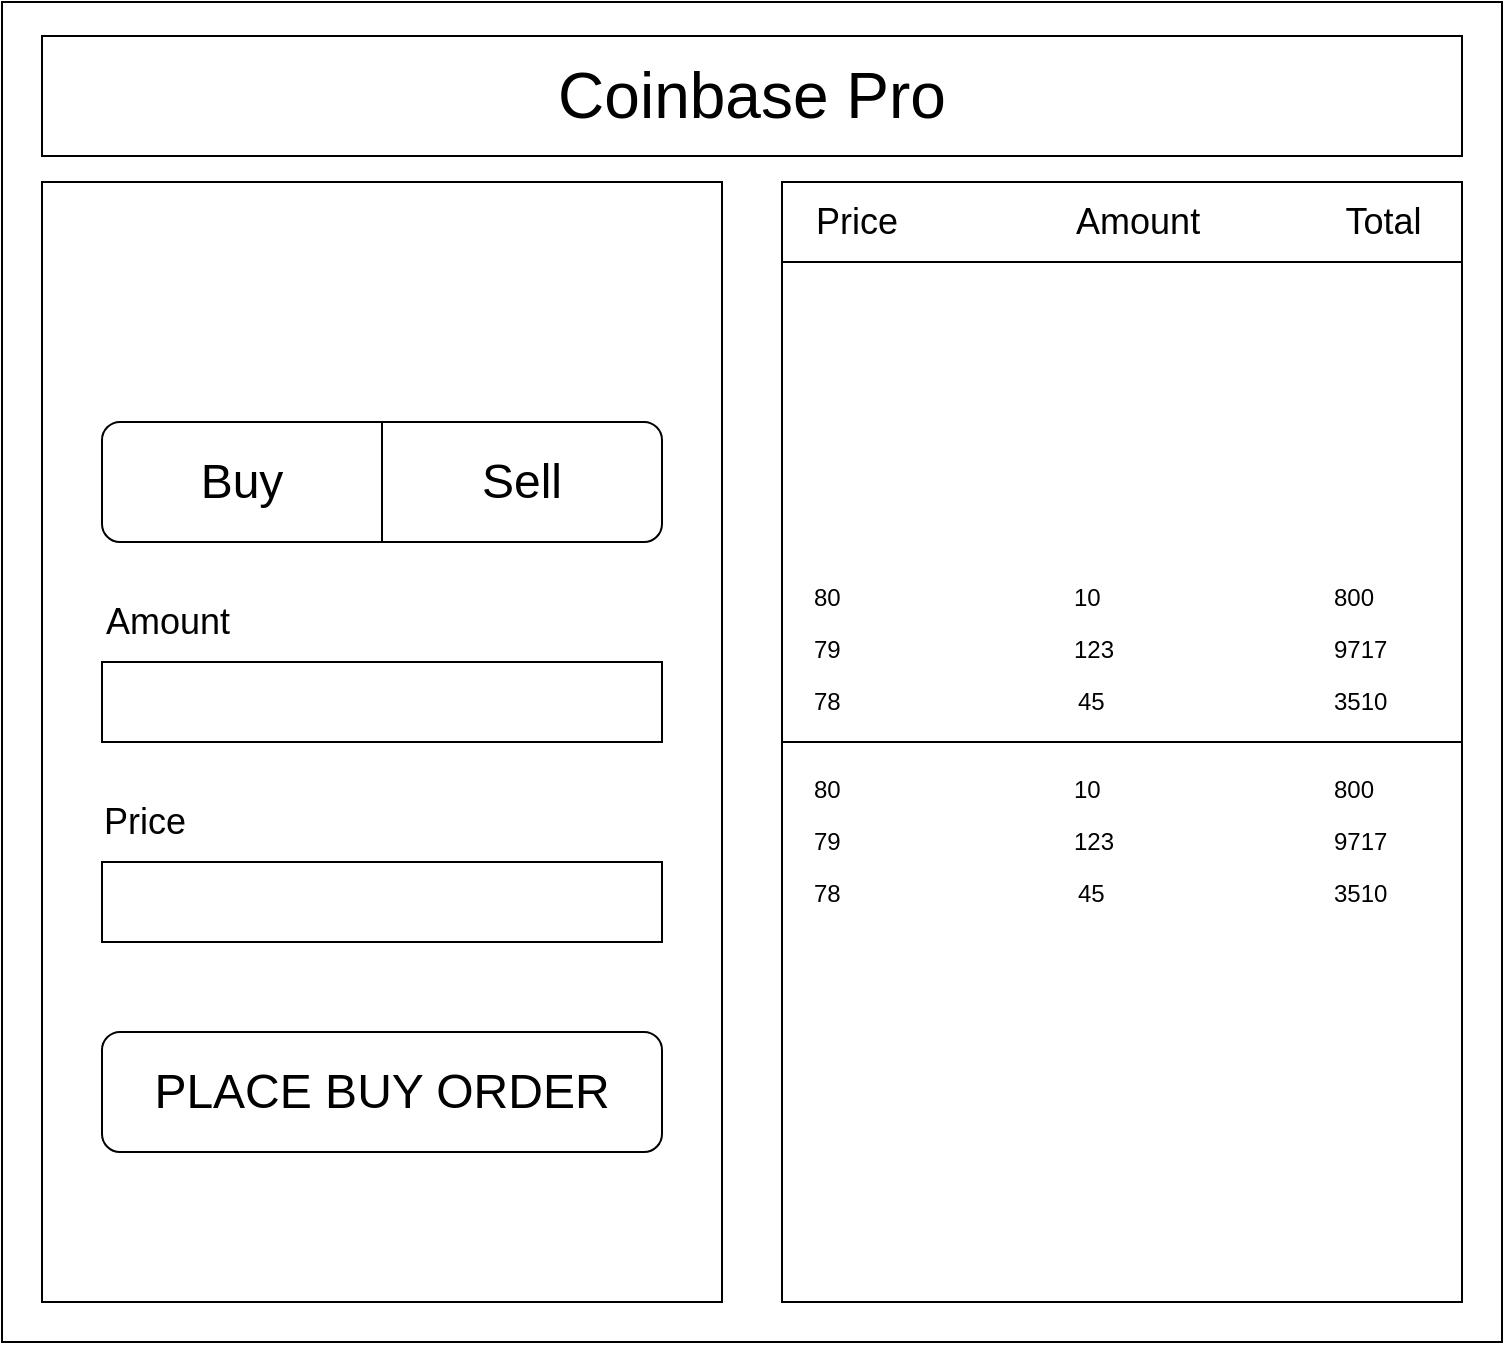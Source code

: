 <mxfile version="15.2.7" type="device"><diagram id="omubYVOUYGW8xhmpHOBf" name="Page-1"><mxGraphModel dx="1527" dy="1019" grid="1" gridSize="10" guides="1" tooltips="1" connect="1" arrows="1" fold="1" page="1" pageScale="1" pageWidth="850" pageHeight="1100" math="0" shadow="0"><root><mxCell id="0"/><mxCell id="1" parent="0"/><mxCell id="eZu_4hw7z1QrpXnwcHwY-1" value="" style="rounded=0;whiteSpace=wrap;html=1;" vertex="1" parent="1"><mxGeometry x="50" y="50" width="750" height="670" as="geometry"/></mxCell><mxCell id="eZu_4hw7z1QrpXnwcHwY-2" value="" style="rounded=0;whiteSpace=wrap;html=1;" vertex="1" parent="1"><mxGeometry x="440" y="140" width="340" height="560" as="geometry"/></mxCell><mxCell id="eZu_4hw7z1QrpXnwcHwY-9" value="" style="group" vertex="1" connectable="0" parent="1"><mxGeometry x="70" y="140" width="340" height="560" as="geometry"/></mxCell><mxCell id="eZu_4hw7z1QrpXnwcHwY-3" value="" style="rounded=0;whiteSpace=wrap;html=1;" vertex="1" parent="eZu_4hw7z1QrpXnwcHwY-9"><mxGeometry width="340" height="560" as="geometry"/></mxCell><mxCell id="eZu_4hw7z1QrpXnwcHwY-15" value="" style="group" vertex="1" connectable="0" parent="eZu_4hw7z1QrpXnwcHwY-9"><mxGeometry x="30" y="210" width="280" height="70" as="geometry"/></mxCell><mxCell id="eZu_4hw7z1QrpXnwcHwY-11" value="" style="rounded=0;whiteSpace=wrap;html=1;" vertex="1" parent="eZu_4hw7z1QrpXnwcHwY-15"><mxGeometry y="30" width="280" height="40" as="geometry"/></mxCell><mxCell id="eZu_4hw7z1QrpXnwcHwY-12" value="&lt;font style=&quot;font-size: 18px&quot;&gt;Amount&lt;/font&gt;" style="text;html=1;strokeColor=none;fillColor=none;align=center;verticalAlign=middle;whiteSpace=wrap;rounded=0;" vertex="1" parent="eZu_4hw7z1QrpXnwcHwY-15"><mxGeometry x="13" width="40" height="20" as="geometry"/></mxCell><mxCell id="eZu_4hw7z1QrpXnwcHwY-16" value="" style="group" vertex="1" connectable="0" parent="eZu_4hw7z1QrpXnwcHwY-9"><mxGeometry x="30" y="310" width="280" height="70" as="geometry"/></mxCell><mxCell id="eZu_4hw7z1QrpXnwcHwY-13" value="" style="rounded=0;whiteSpace=wrap;html=1;" vertex="1" parent="eZu_4hw7z1QrpXnwcHwY-16"><mxGeometry y="30" width="280" height="40" as="geometry"/></mxCell><mxCell id="eZu_4hw7z1QrpXnwcHwY-14" value="&lt;font style=&quot;font-size: 18px&quot;&gt;Price&lt;/font&gt;" style="text;html=1;strokeColor=none;fillColor=none;align=center;verticalAlign=middle;whiteSpace=wrap;rounded=0;" vertex="1" parent="eZu_4hw7z1QrpXnwcHwY-16"><mxGeometry x="-10" width="63" height="20" as="geometry"/></mxCell><mxCell id="eZu_4hw7z1QrpXnwcHwY-17" value="&lt;font style=&quot;font-size: 24px&quot;&gt;PLACE BUY ORDER&lt;/font&gt;" style="rounded=1;whiteSpace=wrap;html=1;" vertex="1" parent="eZu_4hw7z1QrpXnwcHwY-9"><mxGeometry x="30" y="425" width="280" height="60" as="geometry"/></mxCell><mxCell id="eZu_4hw7z1QrpXnwcHwY-4" value="" style="rounded=1;whiteSpace=wrap;html=1;" vertex="1" parent="eZu_4hw7z1QrpXnwcHwY-9"><mxGeometry x="30" y="120" width="280" height="60" as="geometry"/></mxCell><mxCell id="eZu_4hw7z1QrpXnwcHwY-7" value="&lt;span style=&quot;font-size: 24px&quot;&gt;Buy&lt;/span&gt;" style="text;html=1;strokeColor=none;fillColor=none;align=center;verticalAlign=middle;whiteSpace=wrap;rounded=0;" vertex="1" parent="eZu_4hw7z1QrpXnwcHwY-9"><mxGeometry x="80" y="140" width="40" height="20" as="geometry"/></mxCell><mxCell id="eZu_4hw7z1QrpXnwcHwY-8" value="&lt;span style=&quot;font-size: 24px&quot;&gt;Sell&lt;/span&gt;" style="text;html=1;strokeColor=none;fillColor=none;align=center;verticalAlign=middle;whiteSpace=wrap;rounded=0;" vertex="1" parent="eZu_4hw7z1QrpXnwcHwY-9"><mxGeometry x="220" y="140" width="40" height="20" as="geometry"/></mxCell><mxCell id="eZu_4hw7z1QrpXnwcHwY-6" value="" style="endArrow=none;html=1;entryX=0.5;entryY=0;entryDx=0;entryDy=0;exitX=0.5;exitY=1;exitDx=0;exitDy=0;" edge="1" parent="eZu_4hw7z1QrpXnwcHwY-9" source="eZu_4hw7z1QrpXnwcHwY-4" target="eZu_4hw7z1QrpXnwcHwY-4"><mxGeometry x="100" y="260" width="50" height="50" as="geometry"><mxPoint x="175" y="300" as="sourcePoint"/><mxPoint x="225" y="250" as="targetPoint"/></mxGeometry></mxCell><mxCell id="eZu_4hw7z1QrpXnwcHwY-21" value="&lt;div style=&quot;text-align: justify ; font-size: 18px&quot;&gt;&lt;span&gt;&amp;nbsp; &amp;nbsp;Price&amp;nbsp; &amp;nbsp; &amp;nbsp; &amp;nbsp; &amp;nbsp; &amp;nbsp; &amp;nbsp; &amp;nbsp; &amp;nbsp; Amount&lt;span style=&quot;white-space: pre&quot;&gt;&#9;&lt;/span&gt;&amp;nbsp; &amp;nbsp; &amp;nbsp; &amp;nbsp; Total&lt;/span&gt;&lt;/div&gt;&lt;div style=&quot;text-align: justify&quot;&gt;&lt;/div&gt;" style="rounded=0;whiteSpace=wrap;html=1;align=left;" vertex="1" parent="1"><mxGeometry x="440" y="140" width="340" height="40" as="geometry"/></mxCell><mxCell id="eZu_4hw7z1QrpXnwcHwY-22" value="" style="endArrow=none;html=1;exitX=0;exitY=0.5;exitDx=0;exitDy=0;" edge="1" parent="1" source="eZu_4hw7z1QrpXnwcHwY-2"><mxGeometry width="50" height="50" relative="1" as="geometry"><mxPoint x="440" y="460" as="sourcePoint"/><mxPoint x="780" y="420" as="targetPoint"/></mxGeometry></mxCell><mxCell id="eZu_4hw7z1QrpXnwcHwY-41" value="" style="group" vertex="1" connectable="0" parent="1"><mxGeometry x="450" y="334" width="320" height="78" as="geometry"/></mxCell><mxCell id="eZu_4hw7z1QrpXnwcHwY-29" value="" style="group" vertex="1" connectable="0" parent="eZu_4hw7z1QrpXnwcHwY-41"><mxGeometry width="192" height="78" as="geometry"/></mxCell><mxCell id="eZu_4hw7z1QrpXnwcHwY-23" value="80" style="text;strokeColor=none;fillColor=none;align=left;verticalAlign=top;spacingLeft=4;spacingRight=4;overflow=hidden;rotatable=0;points=[[0,0.5],[1,0.5]];portConstraint=eastwest;" vertex="1" parent="eZu_4hw7z1QrpXnwcHwY-29"><mxGeometry width="60" height="26" as="geometry"/></mxCell><mxCell id="eZu_4hw7z1QrpXnwcHwY-24" value="79" style="text;strokeColor=none;fillColor=none;align=left;verticalAlign=top;spacingLeft=4;spacingRight=4;overflow=hidden;rotatable=0;points=[[0,0.5],[1,0.5]];portConstraint=eastwest;" vertex="1" parent="eZu_4hw7z1QrpXnwcHwY-29"><mxGeometry y="26" width="60" height="26" as="geometry"/></mxCell><mxCell id="eZu_4hw7z1QrpXnwcHwY-25" value="78" style="text;strokeColor=none;fillColor=none;align=left;verticalAlign=top;spacingLeft=4;spacingRight=4;overflow=hidden;rotatable=0;points=[[0,0.5],[1,0.5]];portConstraint=eastwest;" vertex="1" parent="eZu_4hw7z1QrpXnwcHwY-29"><mxGeometry y="52" width="60" height="26" as="geometry"/></mxCell><mxCell id="eZu_4hw7z1QrpXnwcHwY-26" value="10" style="text;strokeColor=none;fillColor=none;align=left;verticalAlign=top;spacingLeft=4;spacingRight=4;overflow=hidden;rotatable=0;points=[[0,0.5],[1,0.5]];portConstraint=eastwest;" vertex="1" parent="eZu_4hw7z1QrpXnwcHwY-29"><mxGeometry x="130" width="60" height="26" as="geometry"/></mxCell><mxCell id="eZu_4hw7z1QrpXnwcHwY-27" value="123" style="text;strokeColor=none;fillColor=none;align=left;verticalAlign=top;spacingLeft=4;spacingRight=4;overflow=hidden;rotatable=0;points=[[0,0.5],[1,0.5]];portConstraint=eastwest;" vertex="1" parent="eZu_4hw7z1QrpXnwcHwY-29"><mxGeometry x="130" y="26" width="60" height="26" as="geometry"/></mxCell><mxCell id="eZu_4hw7z1QrpXnwcHwY-28" value="45" style="text;strokeColor=none;fillColor=none;align=left;verticalAlign=top;spacingLeft=4;spacingRight=4;overflow=hidden;rotatable=0;points=[[0,0.5],[1,0.5]];portConstraint=eastwest;" vertex="1" parent="eZu_4hw7z1QrpXnwcHwY-29"><mxGeometry x="132" y="52" width="60" height="26" as="geometry"/></mxCell><mxCell id="eZu_4hw7z1QrpXnwcHwY-38" value="800" style="text;strokeColor=none;fillColor=none;align=left;verticalAlign=top;spacingLeft=4;spacingRight=4;overflow=hidden;rotatable=0;points=[[0,0.5],[1,0.5]];portConstraint=eastwest;" vertex="1" parent="eZu_4hw7z1QrpXnwcHwY-41"><mxGeometry x="260" width="60" height="26" as="geometry"/></mxCell><mxCell id="eZu_4hw7z1QrpXnwcHwY-39" value="9717" style="text;strokeColor=none;fillColor=none;align=left;verticalAlign=top;spacingLeft=4;spacingRight=4;overflow=hidden;rotatable=0;points=[[0,0.5],[1,0.5]];portConstraint=eastwest;" vertex="1" parent="eZu_4hw7z1QrpXnwcHwY-41"><mxGeometry x="260" y="26" width="60" height="26" as="geometry"/></mxCell><mxCell id="eZu_4hw7z1QrpXnwcHwY-40" value="3510" style="text;strokeColor=none;fillColor=none;align=left;verticalAlign=top;spacingLeft=4;spacingRight=4;overflow=hidden;rotatable=0;points=[[0,0.5],[1,0.5]];portConstraint=eastwest;" vertex="1" parent="eZu_4hw7z1QrpXnwcHwY-41"><mxGeometry x="260" y="52" width="60" height="26" as="geometry"/></mxCell><mxCell id="eZu_4hw7z1QrpXnwcHwY-42" value="" style="group" vertex="1" connectable="0" parent="1"><mxGeometry x="450" y="430" width="320" height="78" as="geometry"/></mxCell><mxCell id="eZu_4hw7z1QrpXnwcHwY-43" value="" style="group" vertex="1" connectable="0" parent="eZu_4hw7z1QrpXnwcHwY-42"><mxGeometry width="192" height="78" as="geometry"/></mxCell><mxCell id="eZu_4hw7z1QrpXnwcHwY-44" value="80" style="text;strokeColor=none;fillColor=none;align=left;verticalAlign=top;spacingLeft=4;spacingRight=4;overflow=hidden;rotatable=0;points=[[0,0.5],[1,0.5]];portConstraint=eastwest;" vertex="1" parent="eZu_4hw7z1QrpXnwcHwY-43"><mxGeometry width="60" height="26" as="geometry"/></mxCell><mxCell id="eZu_4hw7z1QrpXnwcHwY-45" value="79" style="text;strokeColor=none;fillColor=none;align=left;verticalAlign=top;spacingLeft=4;spacingRight=4;overflow=hidden;rotatable=0;points=[[0,0.5],[1,0.5]];portConstraint=eastwest;" vertex="1" parent="eZu_4hw7z1QrpXnwcHwY-43"><mxGeometry y="26" width="60" height="26" as="geometry"/></mxCell><mxCell id="eZu_4hw7z1QrpXnwcHwY-46" value="78" style="text;strokeColor=none;fillColor=none;align=left;verticalAlign=top;spacingLeft=4;spacingRight=4;overflow=hidden;rotatable=0;points=[[0,0.5],[1,0.5]];portConstraint=eastwest;" vertex="1" parent="eZu_4hw7z1QrpXnwcHwY-43"><mxGeometry y="52" width="60" height="26" as="geometry"/></mxCell><mxCell id="eZu_4hw7z1QrpXnwcHwY-47" value="10" style="text;strokeColor=none;fillColor=none;align=left;verticalAlign=top;spacingLeft=4;spacingRight=4;overflow=hidden;rotatable=0;points=[[0,0.5],[1,0.5]];portConstraint=eastwest;" vertex="1" parent="eZu_4hw7z1QrpXnwcHwY-43"><mxGeometry x="130" width="60" height="26" as="geometry"/></mxCell><mxCell id="eZu_4hw7z1QrpXnwcHwY-48" value="123" style="text;strokeColor=none;fillColor=none;align=left;verticalAlign=top;spacingLeft=4;spacingRight=4;overflow=hidden;rotatable=0;points=[[0,0.5],[1,0.5]];portConstraint=eastwest;" vertex="1" parent="eZu_4hw7z1QrpXnwcHwY-43"><mxGeometry x="130" y="26" width="60" height="26" as="geometry"/></mxCell><mxCell id="eZu_4hw7z1QrpXnwcHwY-49" value="45" style="text;strokeColor=none;fillColor=none;align=left;verticalAlign=top;spacingLeft=4;spacingRight=4;overflow=hidden;rotatable=0;points=[[0,0.5],[1,0.5]];portConstraint=eastwest;" vertex="1" parent="eZu_4hw7z1QrpXnwcHwY-43"><mxGeometry x="132" y="52" width="60" height="26" as="geometry"/></mxCell><mxCell id="eZu_4hw7z1QrpXnwcHwY-50" value="800" style="text;strokeColor=none;fillColor=none;align=left;verticalAlign=top;spacingLeft=4;spacingRight=4;overflow=hidden;rotatable=0;points=[[0,0.5],[1,0.5]];portConstraint=eastwest;" vertex="1" parent="eZu_4hw7z1QrpXnwcHwY-42"><mxGeometry x="260" width="60" height="26" as="geometry"/></mxCell><mxCell id="eZu_4hw7z1QrpXnwcHwY-51" value="9717" style="text;strokeColor=none;fillColor=none;align=left;verticalAlign=top;spacingLeft=4;spacingRight=4;overflow=hidden;rotatable=0;points=[[0,0.5],[1,0.5]];portConstraint=eastwest;" vertex="1" parent="eZu_4hw7z1QrpXnwcHwY-42"><mxGeometry x="260" y="26" width="60" height="26" as="geometry"/></mxCell><mxCell id="eZu_4hw7z1QrpXnwcHwY-52" value="3510" style="text;strokeColor=none;fillColor=none;align=left;verticalAlign=top;spacingLeft=4;spacingRight=4;overflow=hidden;rotatable=0;points=[[0,0.5],[1,0.5]];portConstraint=eastwest;" vertex="1" parent="eZu_4hw7z1QrpXnwcHwY-42"><mxGeometry x="260" y="52" width="60" height="26" as="geometry"/></mxCell><mxCell id="eZu_4hw7z1QrpXnwcHwY-55" value="&lt;span style=&quot;font-size: 32px&quot;&gt;Coinbase Pro&lt;/span&gt;" style="rounded=0;whiteSpace=wrap;html=1;" vertex="1" parent="1"><mxGeometry x="70" y="67" width="710" height="60" as="geometry"/></mxCell></root></mxGraphModel></diagram></mxfile>